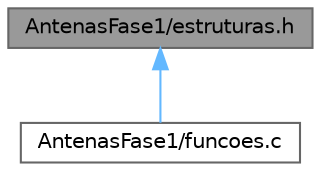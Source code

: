 digraph "AntenasFase1/estruturas.h"
{
 // LATEX_PDF_SIZE
  bgcolor="transparent";
  edge [fontname=Helvetica,fontsize=10,labelfontname=Helvetica,labelfontsize=10];
  node [fontname=Helvetica,fontsize=10,shape=box,height=0.2,width=0.4];
  Node1 [id="Node000001",label="AntenasFase1/estruturas.h",height=0.2,width=0.4,color="gray40", fillcolor="grey60", style="filled", fontcolor="black",tooltip="Estruturas de dados para Fase 1 - Antenas com Lista Ligada."];
  Node1 -> Node2 [id="edge1_Node000001_Node000002",dir="back",color="steelblue1",style="solid",tooltip=" "];
  Node2 [id="Node000002",label="AntenasFase1/funcoes.c",height=0.2,width=0.4,color="grey40", fillcolor="white", style="filled",URL="$funcoes_8c.html",tooltip="Implementa��o das fun��es da Fase 1."];
}
